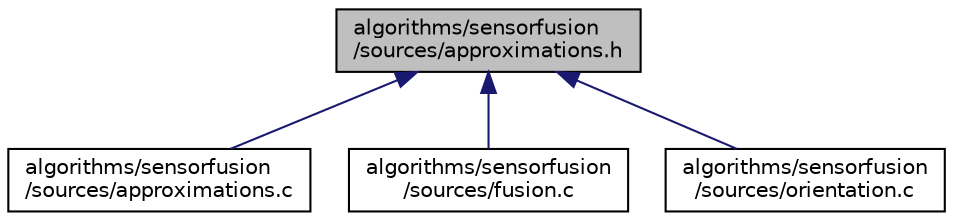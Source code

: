 digraph "algorithms/sensorfusion/sources/approximations.h"
{
  edge [fontname="Helvetica",fontsize="10",labelfontname="Helvetica",labelfontsize="10"];
  node [fontname="Helvetica",fontsize="10",shape=record];
  Node1 [label="algorithms/sensorfusion\l/sources/approximations.h",height=0.2,width=0.4,color="black", fillcolor="grey75", style="filled", fontcolor="black"];
  Node1 -> Node2 [dir="back",color="midnightblue",fontsize="10",style="solid",fontname="Helvetica"];
  Node2 [label="algorithms/sensorfusion\l/sources/approximations.c",height=0.2,width=0.4,color="black", fillcolor="white", style="filled",URL="$approximations_8c.html",tooltip="Math approximations file. "];
  Node1 -> Node3 [dir="back",color="midnightblue",fontsize="10",style="solid",fontname="Helvetica"];
  Node3 [label="algorithms/sensorfusion\l/sources/fusion.c",height=0.2,width=0.4,color="black", fillcolor="white", style="filled",URL="$fusion_8c.html",tooltip="Lower level sensor fusion interface. "];
  Node1 -> Node4 [dir="back",color="midnightblue",fontsize="10",style="solid",fontname="Helvetica"];
  Node4 [label="algorithms/sensorfusion\l/sources/orientation.c",height=0.2,width=0.4,color="black", fillcolor="white", style="filled",URL="$orientation_8c.html",tooltip="Functions to convert between various orientation representations. "];
}
